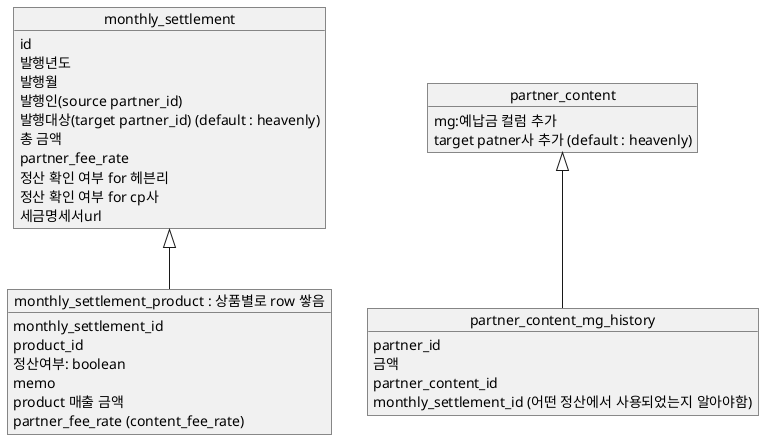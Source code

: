 @startuml

object "monthly_settlement" as ms

ms : id
ms : 발행년도
ms : 발행월
ms : 발행인(source partner_id)
ms : 발행대상(target partner_id) (default : heavenly)
ms : 총 금액
ms : partner_fee_rate
ms : 정산 확인 여부 for 헤븐리
ms : 정산 확인 여부 for cp사
ms : 세금명세서url

object "monthly_settlement_product : 상품별로 row 쌓음" as msp
msp : monthly_settlement_id
msp : product_id
msp : 정산여부: boolean
msp : memo
msp : product 매출 금액
msp : partner_fee_rate (content_fee_rate)

ms <|-- msp

object "partner_content" as pc
pc : mg:예납금 컬럼 추가
pc : target patner사 추가 (default : heavenly)
object "partner_content_mg_history" as pcmh
pcmh : partner_id
pcmh : 금액
pcmh : partner_content_id
pcmh : monthly_settlement_id (어떤 정산에서 사용되었는지 알아야함)

pc <|-- pcmh
@enduml

